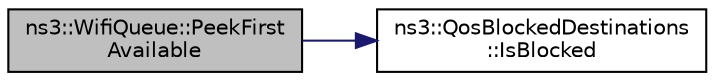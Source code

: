 digraph "ns3::WifiQueue::PeekFirstAvailable"
{
  edge [fontname="Helvetica",fontsize="10",labelfontname="Helvetica",labelfontsize="10"];
  node [fontname="Helvetica",fontsize="10",shape=record];
  rankdir="LR";
  Node1 [label="ns3::WifiQueue::PeekFirst\lAvailable",height=0.2,width=0.4,color="black", fillcolor="grey75", style="filled", fontcolor="black"];
  Node1 -> Node2 [color="midnightblue",fontsize="10",style="solid"];
  Node2 [label="ns3::QosBlockedDestinations\l::IsBlocked",height=0.2,width=0.4,color="black", fillcolor="white", style="filled",URL="$d0/d74/classns3_1_1QosBlockedDestinations.html#a48ae04ccd20f510ad7b9c88fe319255c"];
}
